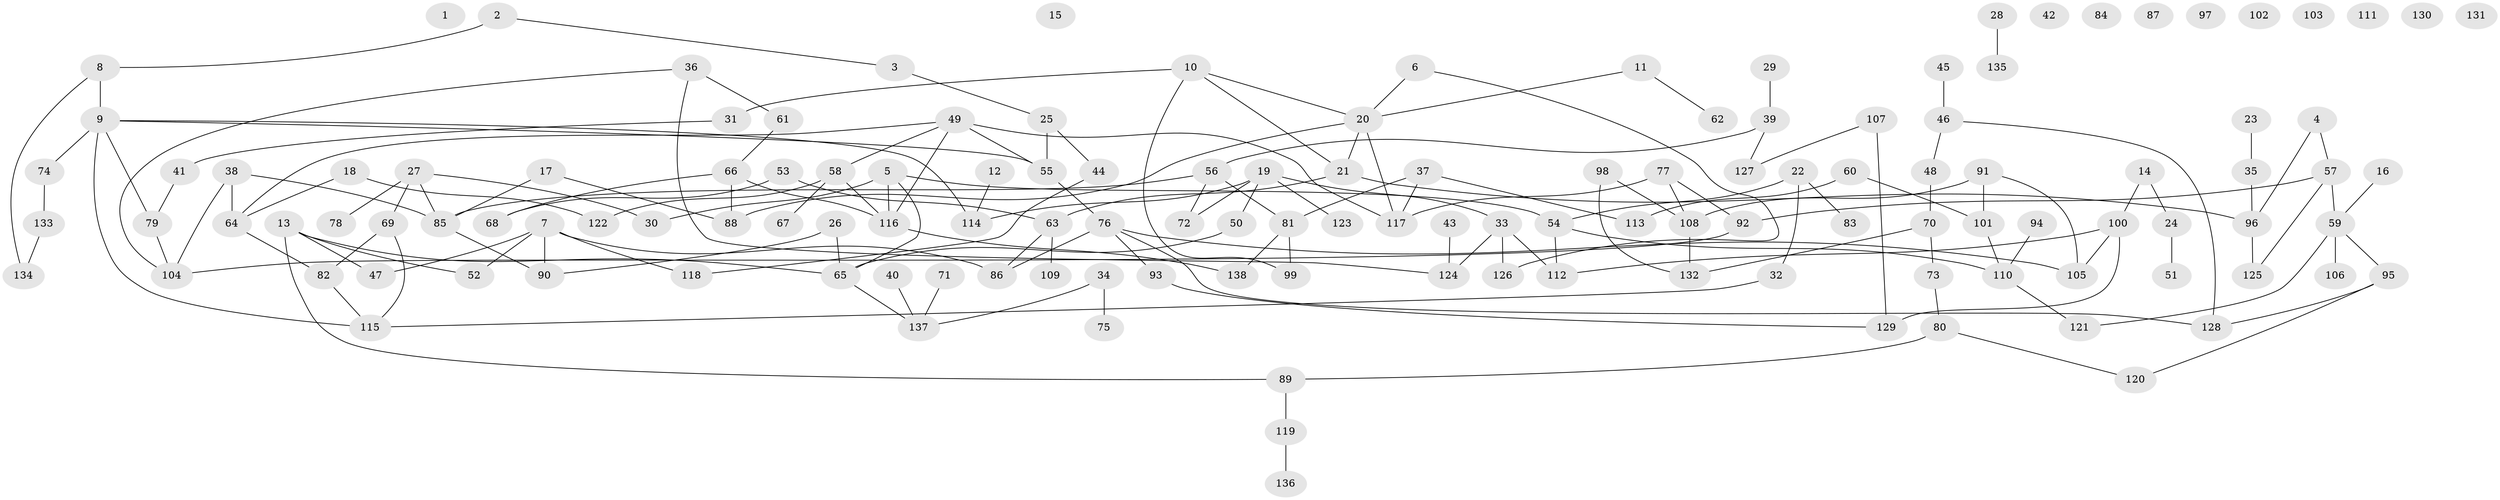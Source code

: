 // Generated by graph-tools (version 1.1) at 2025/40/03/09/25 04:40:34]
// undirected, 138 vertices, 170 edges
graph export_dot {
graph [start="1"]
  node [color=gray90,style=filled];
  1;
  2;
  3;
  4;
  5;
  6;
  7;
  8;
  9;
  10;
  11;
  12;
  13;
  14;
  15;
  16;
  17;
  18;
  19;
  20;
  21;
  22;
  23;
  24;
  25;
  26;
  27;
  28;
  29;
  30;
  31;
  32;
  33;
  34;
  35;
  36;
  37;
  38;
  39;
  40;
  41;
  42;
  43;
  44;
  45;
  46;
  47;
  48;
  49;
  50;
  51;
  52;
  53;
  54;
  55;
  56;
  57;
  58;
  59;
  60;
  61;
  62;
  63;
  64;
  65;
  66;
  67;
  68;
  69;
  70;
  71;
  72;
  73;
  74;
  75;
  76;
  77;
  78;
  79;
  80;
  81;
  82;
  83;
  84;
  85;
  86;
  87;
  88;
  89;
  90;
  91;
  92;
  93;
  94;
  95;
  96;
  97;
  98;
  99;
  100;
  101;
  102;
  103;
  104;
  105;
  106;
  107;
  108;
  109;
  110;
  111;
  112;
  113;
  114;
  115;
  116;
  117;
  118;
  119;
  120;
  121;
  122;
  123;
  124;
  125;
  126;
  127;
  128;
  129;
  130;
  131;
  132;
  133;
  134;
  135;
  136;
  137;
  138;
  2 -- 3;
  2 -- 8;
  3 -- 25;
  4 -- 57;
  4 -- 96;
  5 -- 30;
  5 -- 54;
  5 -- 65;
  5 -- 116;
  6 -- 20;
  6 -- 126;
  7 -- 47;
  7 -- 52;
  7 -- 86;
  7 -- 90;
  7 -- 118;
  8 -- 9;
  8 -- 134;
  9 -- 55;
  9 -- 74;
  9 -- 79;
  9 -- 114;
  9 -- 115;
  10 -- 20;
  10 -- 21;
  10 -- 31;
  10 -- 99;
  11 -- 20;
  11 -- 62;
  12 -- 114;
  13 -- 47;
  13 -- 52;
  13 -- 65;
  13 -- 89;
  14 -- 24;
  14 -- 100;
  16 -- 59;
  17 -- 85;
  17 -- 88;
  18 -- 64;
  18 -- 122;
  19 -- 33;
  19 -- 50;
  19 -- 72;
  19 -- 114;
  19 -- 123;
  20 -- 21;
  20 -- 88;
  20 -- 117;
  21 -- 63;
  21 -- 96;
  22 -- 32;
  22 -- 54;
  22 -- 83;
  23 -- 35;
  24 -- 51;
  25 -- 44;
  25 -- 55;
  26 -- 65;
  26 -- 90;
  27 -- 30;
  27 -- 69;
  27 -- 78;
  27 -- 85;
  28 -- 135;
  29 -- 39;
  31 -- 41;
  32 -- 115;
  33 -- 112;
  33 -- 124;
  33 -- 126;
  34 -- 75;
  34 -- 137;
  35 -- 96;
  36 -- 61;
  36 -- 104;
  36 -- 124;
  37 -- 81;
  37 -- 113;
  37 -- 117;
  38 -- 64;
  38 -- 85;
  38 -- 104;
  39 -- 56;
  39 -- 127;
  40 -- 137;
  41 -- 79;
  43 -- 124;
  44 -- 118;
  45 -- 46;
  46 -- 48;
  46 -- 128;
  48 -- 70;
  49 -- 55;
  49 -- 58;
  49 -- 64;
  49 -- 116;
  49 -- 117;
  50 -- 65;
  53 -- 63;
  53 -- 68;
  54 -- 110;
  54 -- 112;
  55 -- 76;
  56 -- 72;
  56 -- 81;
  56 -- 85;
  57 -- 59;
  57 -- 92;
  57 -- 125;
  58 -- 67;
  58 -- 116;
  58 -- 122;
  59 -- 95;
  59 -- 106;
  59 -- 121;
  60 -- 101;
  60 -- 113;
  61 -- 66;
  63 -- 86;
  63 -- 109;
  64 -- 82;
  65 -- 137;
  66 -- 68;
  66 -- 88;
  66 -- 116;
  69 -- 82;
  69 -- 115;
  70 -- 73;
  70 -- 132;
  71 -- 137;
  73 -- 80;
  74 -- 133;
  76 -- 86;
  76 -- 93;
  76 -- 105;
  76 -- 128;
  77 -- 92;
  77 -- 108;
  77 -- 117;
  79 -- 104;
  80 -- 89;
  80 -- 120;
  81 -- 99;
  81 -- 138;
  82 -- 115;
  85 -- 90;
  89 -- 119;
  91 -- 101;
  91 -- 105;
  91 -- 108;
  92 -- 104;
  93 -- 129;
  94 -- 110;
  95 -- 120;
  95 -- 128;
  96 -- 125;
  98 -- 108;
  98 -- 132;
  100 -- 105;
  100 -- 112;
  100 -- 129;
  101 -- 110;
  107 -- 127;
  107 -- 129;
  108 -- 132;
  110 -- 121;
  116 -- 138;
  119 -- 136;
  133 -- 134;
}
